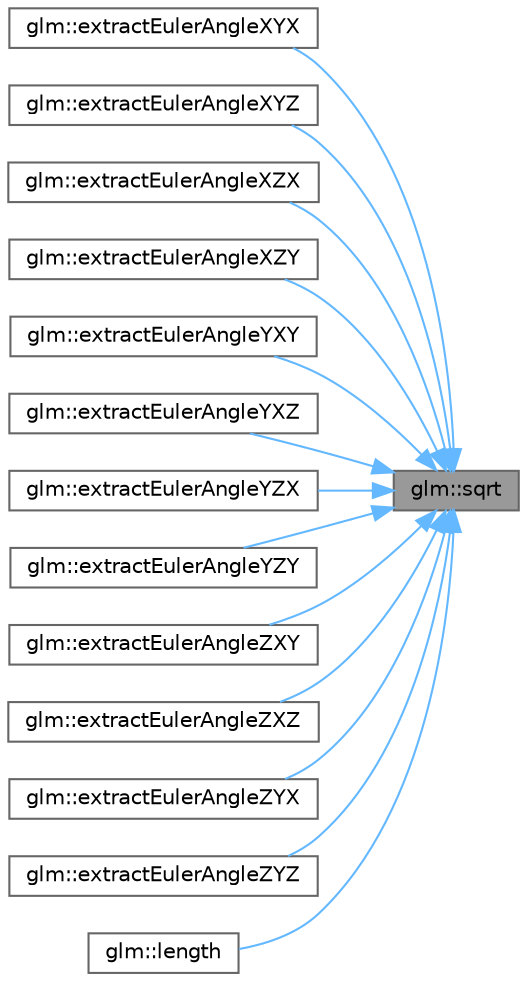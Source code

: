 digraph "glm::sqrt"
{
 // LATEX_PDF_SIZE
  bgcolor="transparent";
  edge [fontname=Helvetica,fontsize=10,labelfontname=Helvetica,labelfontsize=10];
  node [fontname=Helvetica,fontsize=10,shape=box,height=0.2,width=0.4];
  rankdir="RL";
  Node1 [id="Node000001",label="glm::sqrt",height=0.2,width=0.4,color="gray40", fillcolor="grey60", style="filled", fontcolor="black",tooltip=" "];
  Node1 -> Node2 [id="edge14_Node000001_Node000002",dir="back",color="steelblue1",style="solid",tooltip=" "];
  Node2 [id="Node000002",label="glm::extractEulerAngleXYX",height=0.2,width=0.4,color="grey40", fillcolor="white", style="filled",URL="$group__gtx__euler__angles.html#gaf1077a72171d0f3b08f022ab5ff88af7",tooltip=" "];
  Node1 -> Node3 [id="edge15_Node000001_Node000003",dir="back",color="steelblue1",style="solid",tooltip=" "];
  Node3 [id="Node000003",label="glm::extractEulerAngleXYZ",height=0.2,width=0.4,color="grey40", fillcolor="white", style="filled",URL="$group__gtx__euler__angles.html#gacea701562f778c1da4d3a0a1cf091000",tooltip=" "];
  Node1 -> Node4 [id="edge16_Node000001_Node000004",dir="back",color="steelblue1",style="solid",tooltip=" "];
  Node4 [id="Node000004",label="glm::extractEulerAngleXZX",height=0.2,width=0.4,color="grey40", fillcolor="white", style="filled",URL="$group__gtx__euler__angles.html#gacf0bc6c031f25fa3ee0055b62c8260d0",tooltip=" "];
  Node1 -> Node5 [id="edge17_Node000001_Node000005",dir="back",color="steelblue1",style="solid",tooltip=" "];
  Node5 [id="Node000005",label="glm::extractEulerAngleXZY",height=0.2,width=0.4,color="grey40", fillcolor="white", style="filled",URL="$group__gtx__euler__angles.html#gabe5a65d8eb1cd873c8de121cce1a15ed",tooltip=" "];
  Node1 -> Node6 [id="edge18_Node000001_Node000006",dir="back",color="steelblue1",style="solid",tooltip=" "];
  Node6 [id="Node000006",label="glm::extractEulerAngleYXY",height=0.2,width=0.4,color="grey40", fillcolor="white", style="filled",URL="$group__gtx__euler__angles.html#gaab8868556361a190db94374e9983ed39",tooltip=" "];
  Node1 -> Node7 [id="edge19_Node000001_Node000007",dir="back",color="steelblue1",style="solid",tooltip=" "];
  Node7 [id="Node000007",label="glm::extractEulerAngleYXZ",height=0.2,width=0.4,color="grey40", fillcolor="white", style="filled",URL="$group__gtx__euler__angles.html#gaf0937518e63037335a0e8358b6f053c5",tooltip=" "];
  Node1 -> Node8 [id="edge20_Node000001_Node000008",dir="back",color="steelblue1",style="solid",tooltip=" "];
  Node8 [id="Node000008",label="glm::extractEulerAngleYZX",height=0.2,width=0.4,color="grey40", fillcolor="white", style="filled",URL="$group__gtx__euler__angles.html#ga9049b78466796c0de2971756e25b93d3",tooltip=" "];
  Node1 -> Node9 [id="edge21_Node000001_Node000009",dir="back",color="steelblue1",style="solid",tooltip=" "];
  Node9 [id="Node000009",label="glm::extractEulerAngleYZY",height=0.2,width=0.4,color="grey40", fillcolor="white", style="filled",URL="$group__gtx__euler__angles.html#ga11dad972c109e4bf8694c915017c44a6",tooltip=" "];
  Node1 -> Node10 [id="edge22_Node000001_Node000010",dir="back",color="steelblue1",style="solid",tooltip=" "];
  Node10 [id="Node000010",label="glm::extractEulerAngleZXY",height=0.2,width=0.4,color="grey40", fillcolor="white", style="filled",URL="$group__gtx__euler__angles.html#ga81fbbca2ba0c778b9662d5355b4e2363",tooltip=" "];
  Node1 -> Node11 [id="edge23_Node000001_Node000011",dir="back",color="steelblue1",style="solid",tooltip=" "];
  Node11 [id="Node000011",label="glm::extractEulerAngleZXZ",height=0.2,width=0.4,color="grey40", fillcolor="white", style="filled",URL="$group__gtx__euler__angles.html#ga59359fef9bad92afaca55e193f91e702",tooltip=" "];
  Node1 -> Node12 [id="edge24_Node000001_Node000012",dir="back",color="steelblue1",style="solid",tooltip=" "];
  Node12 [id="Node000012",label="glm::extractEulerAngleZYX",height=0.2,width=0.4,color="grey40", fillcolor="white", style="filled",URL="$group__gtx__euler__angles.html#ga2d6c11a4abfa60c565483cee2d3f7665",tooltip=" "];
  Node1 -> Node13 [id="edge25_Node000001_Node000013",dir="back",color="steelblue1",style="solid",tooltip=" "];
  Node13 [id="Node000013",label="glm::extractEulerAngleZYZ",height=0.2,width=0.4,color="grey40", fillcolor="white", style="filled",URL="$group__gtx__euler__angles.html#gafdfa880a64b565223550c2d3938b1aeb",tooltip=" "];
  Node1 -> Node14 [id="edge26_Node000001_Node000014",dir="back",color="steelblue1",style="solid",tooltip=" "];
  Node14 [id="Node000014",label="glm::length",height=0.2,width=0.4,color="grey40", fillcolor="white", style="filled",URL="$group__ext__quaternion__geometric.html#gab703732449be6c7199369b3f9a91ed38",tooltip=" "];
}
